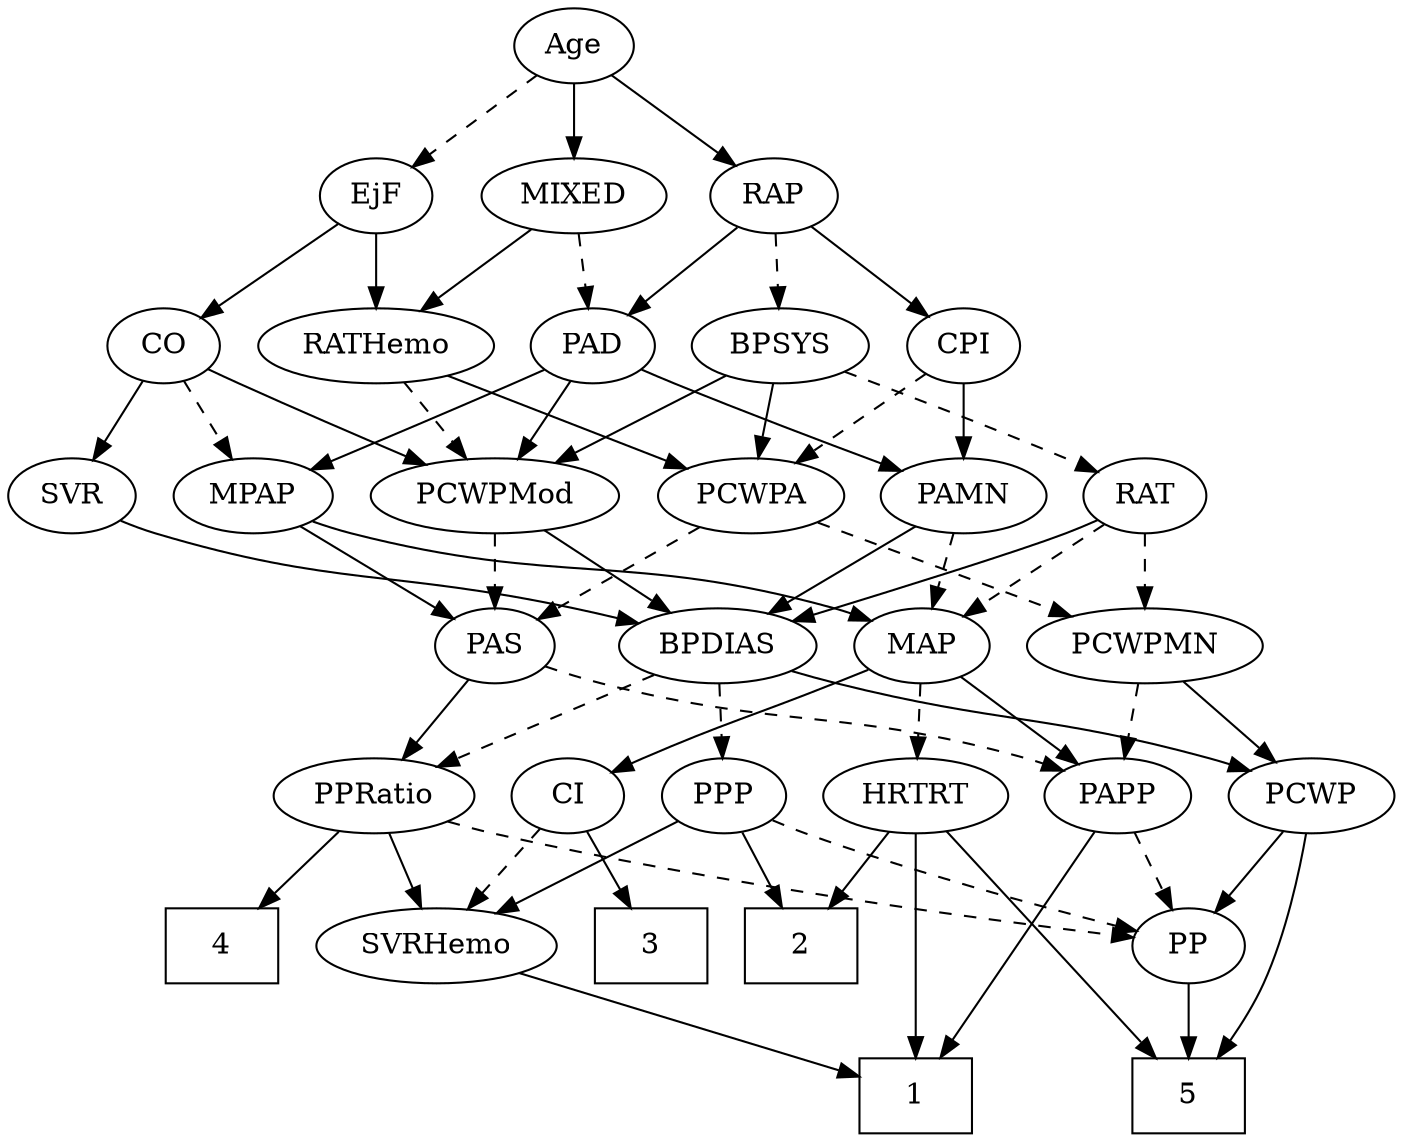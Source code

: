strict digraph {
	graph [bb="0,0,635.37,540"];
	node [label="\N"];
	1	[height=0.5,
		pos="242.42,18",
		shape=box,
		width=0.75];
	2	[height=0.5,
		pos="75.42,90",
		shape=box,
		width=0.75];
	3	[height=0.5,
		pos="147.42,90",
		shape=box,
		width=0.75];
	4	[height=0.5,
		pos="486.42,90",
		shape=box,
		width=0.75];
	5	[height=0.5,
		pos="375.42,18",
		shape=box,
		width=0.75];
	Age	[height=0.5,
		pos="345.42,522",
		width=0.75];
	EjF	[height=0.5,
		pos="432.42,450",
		width=0.75];
	Age -> EjF	[pos="e,415.7,464.46 362.19,507.5 375.07,497.14 393.05,482.67 407.6,470.97",
		style=dashed];
	RAP	[height=0.5,
		pos="255.42,450",
		width=0.77632];
	Age -> RAP	[pos="e,272.58,464.35 328.49,507.83 315,497.34 295.91,482.49 280.62,470.6",
		style=solid];
	MIXED	[height=0.5,
		pos="345.42,450",
		width=1.1193];
	Age -> MIXED	[pos="e,345.42,468.1 345.42,503.7 345.42,495.98 345.42,486.71 345.42,478.11",
		style=solid];
	CO	[height=0.5,
		pos="526.42,378",
		width=0.75];
	EjF -> CO	[pos="e,509.14,391.87 450.1,435.83 464.37,425.21 484.64,410.11 500.71,398.15",
		style=solid];
	RATHemo	[height=0.5,
		pos="432.42,378",
		width=1.3721];
	EjF -> RATHemo	[pos="e,432.42,396.1 432.42,431.7 432.42,423.98 432.42,414.71 432.42,406.11",
		style=solid];
	BPSYS	[height=0.5,
		pos="252.42,378",
		width=1.0471];
	RAP -> BPSYS	[pos="e,253.15,396.1 254.68,431.7 254.35,423.98 253.95,414.71 253.58,406.11",
		style=dashed];
	PAD	[height=0.5,
		pos="336.42,378",
		width=0.79437];
	RAP -> PAD	[pos="e,320.17,393.04 271.42,435.17 283.11,425.07 299.15,411.21 312.37,399.79",
		style=solid];
	CPI	[height=0.5,
		pos="169.42,378",
		width=0.75];
	RAP -> CPI	[pos="e,185.95,392.46 238.84,435.5 226.11,425.14 208.33,410.67 193.96,398.97",
		style=solid];
	MIXED -> PAD	[pos="e,338.62,396.1 343.2,431.7 342.2,423.98 341.01,414.71 339.91,406.11",
		style=dashed];
	MIXED -> RATHemo	[pos="e,412.98,394.64 364.3,433.81 376.22,424.22 391.81,411.67 405.07,401",
		style=solid];
	MPAP	[height=0.5,
		pos="526.42,306",
		width=0.97491];
	PAS	[height=0.5,
		pos="483.42,234",
		width=0.75];
	MPAP -> PAS	[pos="e,493.24,250.99 516.23,288.41 510.96,279.83 504.42,269.19 498.57,259.67",
		style=solid];
	MAP	[height=0.5,
		pos="175.42,234",
		width=0.84854];
	MPAP -> MAP	[pos="e,200.82,244.29 500.22,293.75 494.44,291.59 488.28,289.53 482.42,288 371.65,259.19 338.91,277.88 227.42,252 221.93,250.72 216.18,\
249.13 210.6,247.42",
		style=solid];
	RAT	[height=0.5,
		pos="222.42,306",
		width=0.75827];
	BPSYS -> RAT	[pos="e,229.62,323.79 245.16,360.05 241.69,351.97 237.47,342.12 233.61,333.11",
		style=dashed];
	PCWPMod	[height=0.5,
		pos="421.42,306",
		width=1.4443];
	BPSYS -> PCWPMod	[pos="e,389.28,320.31 279.95,365.6 307.07,354.36 348.86,337.06 379.99,324.16",
		style=solid];
	PCWPA	[height=0.5,
		pos="309.42,306",
		width=1.1555];
	BPSYS -> PCWPA	[pos="e,296.27,323.15 265.64,360.76 272.83,351.93 281.87,340.83 289.87,331.01",
		style=solid];
	PAD -> MPAP	[pos="e,499.5,317.63 358.77,366.56 363.87,364.3 369.3,361.99 374.42,360 421.57,341.65 434.81,341.12 482.42,324 484.93,323.1 487.52,322.15 \
490.12,321.18",
		style=solid];
	PAMN	[height=0.5,
		pos="140.42,306",
		width=1.011];
	PAD -> PAMN	[pos="e,168.57,317.63 314.3,366.31 309.45,364.11 304.3,361.89 299.42,360 250.27,340.96 236.26,341.14 186.42,324 183.7,323.07 180.9,322.08 \
178.09,321.08",
		style=solid];
	PAD -> PCWPMod	[pos="e,402.29,322.76 353.21,363.17 364.91,353.54 380.77,340.47 394.26,329.37",
		style=solid];
	CO -> MPAP	[pos="e,526.42,324.1 526.42,359.7 526.42,351.98 526.42,342.71 526.42,334.11",
		style=dashed];
	SVR	[height=0.5,
		pos="607.42,306",
		width=0.77632];
	CO -> SVR	[pos="e,591.45,320.8 542.42,363.17 554.18,353.01 570.36,339.03 583.63,327.56",
		style=solid];
	CO -> PCWPMod	[pos="e,444.43,322.34 507.65,364.49 492.44,354.35 470.68,339.84 452.83,327.94",
		style=solid];
	PPRatio	[height=0.5,
		pos="486.42,162",
		width=1.1013];
	PAS -> PPRatio	[pos="e,485.69,180.1 484.16,215.7 484.49,207.98 484.89,198.71 485.26,190.11",
		style=solid];
	PAPP	[height=0.5,
		pos="308.42,162",
		width=0.88464];
	PAS -> PAPP	[pos="e,333.07,173.41 462.24,222.61 457.41,220.35 452.26,218.03 447.42,216 404.62,198.08 392.64,196.89 349.42,180 347.18,179.12 344.88,\
178.21 342.56,177.28",
		style=dashed];
	BPDIAS	[height=0.5,
		pos="396.42,234",
		width=1.1735];
	PAMN -> BPDIAS	[pos="e,364.74,246.1 167.95,294.16 173.99,291.97 180.38,289.79 186.42,288 255.88,267.4 275.63,271.48 345.42,252 348.57,251.12 351.81,250.17 \
355.05,249.17",
		style=solid];
	PAMN -> MAP	[pos="e,167.18,251.47 148.71,288.41 152.86,280.13 157.96,269.92 162.59,260.66",
		style=dashed];
	RATHemo -> PCWPMod	[pos="e,424.11,324.1 429.7,359.7 428.49,351.98 427.03,342.71 425.68,334.11",
		style=dashed];
	RATHemo -> PCWPA	[pos="e,333.62,320.77 406.93,362.5 388.26,351.87 362.75,337.35 342.51,325.83",
		style=solid];
	CPI -> PAMN	[pos="e,147.44,323.96 162.55,360.41 159.2,352.34 155.1,342.43 151.34,333.35",
		style=solid];
	CPI -> PCWPA	[pos="e,283.05,320.18 190.38,366.52 212.39,355.51 247.4,338.01 273.77,324.82",
		style=dashed];
	PCWPMN	[height=0.5,
		pos="286.42,234",
		width=1.3902];
	RAT -> PCWPMN	[pos="e,271.53,251.29 235.99,290.15 244.3,281.07 255.11,269.24 264.6,258.87",
		style=dashed];
	RAT -> BPDIAS	[pos="e,365.19,246.24 244,294.49 248.72,292.28 253.72,290.01 258.42,288 290.68,274.21 327.84,260.03 355.47,249.82",
		style=solid];
	RAT -> MAP	[pos="e,186.37,251.31 211.75,289.12 205.95,280.47 198.63,269.58 192.09,259.83",
		style=dashed];
	SVR -> BPDIAS	[pos="e,428.46,245.88 585.73,294.4 580.76,292.14 575.45,289.88 570.42,288 517.07,268.06 501.78,269.01 447.42,252 444.35,251.04 441.18,\
250.03 437.99,249",
		style=solid];
	PCWPMod -> PAS	[pos="e,470.1,250.04 436.11,288.41 444.25,279.22 454.48,267.67 463.35,257.66",
		style=dashed];
	PCWPMod -> BPDIAS	[pos="e,402.59,252.28 415.37,288.05 412.55,280.18 409.14,270.62 405.99,261.79",
		style=solid];
	PCWPA -> PAS	[pos="e,462.22,245.33 340.38,293.86 368.52,283.56 411.08,267.53 447.42,252 449.23,251.23 451.09,250.41 452.95,249.58",
		style=dashed];
	PCWPA -> PCWPMN	[pos="e,292.1,252.28 303.85,288.05 301.26,280.18 298.12,270.62 295.22,261.79",
		style=dashed];
	PCWP	[height=0.5,
		pos="393.42,162",
		width=0.97491];
	PCWPMN -> PCWP	[pos="e,372.68,176.57 309.37,217.98 325.38,207.52 346.86,193.46 364.1,182.18",
		style=solid];
	PCWPMN -> PAPP	[pos="e,303.14,179.79 291.75,216.05 294.26,208.06 297.32,198.33 300.12,189.4",
		style=dashed];
	SVRHemo	[height=0.5,
		pos="242.42,90",
		width=1.3902];
	SVRHemo -> 1	[pos="e,242.42,36.104 242.42,71.697 242.42,63.983 242.42,54.712 242.42,46.112",
		style=solid];
	PPP	[height=0.5,
		pos="231.42,162",
		width=0.75];
	BPDIAS -> PPP	[pos="e,252.66,173.25 366.52,221.22 340.26,210.75 301.09,194.86 267.42,180 265.62,179.2 263.77,178.38 261.91,177.53",
		style=dashed];
	BPDIAS -> PPRatio	[pos="e,467.24,177.92 415.95,217.81 428.54,208.02 445.09,195.15 458.99,184.34",
		style=dashed];
	BPDIAS -> PCWP	[pos="e,394.15,180.1 395.68,215.7 395.35,207.98 394.95,198.71 394.58,190.11",
		style=solid];
	CI	[height=0.5,
		pos="159.42,162",
		width=0.75];
	MAP -> CI	[pos="e,163.37,180.28 171.55,216.05 169.77,208.26 167.61,198.82 165.61,190.08",
		style=solid];
	MAP -> PAPP	[pos="e,285.98,174.81 197.38,221.44 219.1,210.01 252.55,192.4 277.07,179.5",
		style=solid];
	HRTRT	[height=0.5,
		pos="47.42,162",
		width=1.1013];
	MAP -> HRTRT	[pos="e,71.865,176.37 153.71,221.13 133.77,210.22 103.93,193.9 80.935,181.33",
		style=dashed];
	PP	[height=0.5,
		pos="375.42,90",
		width=0.75];
	PP -> 5	[pos="e,375.42,36.104 375.42,71.697 375.42,63.983 375.42,54.712 375.42,46.112",
		style=solid];
	PPP -> 2	[pos="e,102.5,103.92 210.16,150.8 205.33,148.53 200.21,146.16 195.42,144 160.99,128.5 149.99,125.12 111.68,108.04",
		style=solid];
	PPP -> SVRHemo	[pos="e,239.71,108.28 234.08,144.05 235.29,136.35 236.76,127.03 238.12,118.36",
		style=solid];
	PPP -> PP	[pos="e,354.08,101.37 252.67,150.67 277.02,138.83 317.14,119.33 344.85,105.86",
		style=dashed];
	PPRatio -> 4	[pos="e,486.42,108.1 486.42,143.7 486.42,135.98 486.42,126.71 486.42,118.11",
		style=solid];
	PPRatio -> SVRHemo	[pos="e,282.24,100.97 456.21,150.15 450.02,148.04 443.53,145.89 437.42,144 388.39,128.85 331.73,113.71 292.17,103.52",
		style=solid];
	PPRatio -> PP	[pos="e,394.61,103.11 464.22,147 446.64,135.91 421.97,120.36 403.1,108.45",
		style=dashed];
	PCWP -> 5	[pos="e,391.03,36.226 401.67,144.35 409.49,126.29 419.02,96.711 411.42,72 408.41,62.215 402.91,52.616 397.1,44.334",
		style=solid];
	PCWP -> PP	[pos="e,379.74,107.79 389.06,144.05 387.03,136.14 384.56,126.54 382.28,117.69",
		style=solid];
	CI -> 3	[pos="e,150.38,108.28 156.51,144.05 155.19,136.35 153.6,127.03 152.11,118.36",
		style=solid];
	CI -> SVRHemo	[pos="e,223.74,106.76 175.82,147.17 187.24,137.54 202.73,124.47 215.9,113.37",
		style=dashed];
	PAPP -> 1	[pos="e,269.4,36.132 310.69,143.95 312.38,125.27 312.74,94.93 301.42,72 295.85,60.715 286.73,50.732 277.31,42.56",
		style=solid];
	PAPP -> PP	[pos="e,361.37,105.68 322.96,145.81 332.12,136.23 344.12,123.7 354.32,113.04",
		style=dashed];
	HRTRT -> 1	[pos="e,215.14,20.966 30.849,145.59 12.642,126.79 -11.758,94.712 6.4197,72 30.863,41.458 144.73,27.299 204.91,21.854",
		style=solid];
	HRTRT -> 2	[pos="e,68.51,108.28 54.198,144.05 57.349,136.18 61.173,126.62 64.702,117.79",
		style=solid];
	HRTRT -> 5	[pos="e,348.27,23.937 39.35,144.03 31.282,124.29 22.317,91.872 39.42,72 74.456,31.291 225.41,44.637 278.42,36 298.26,32.768 320.34,28.918 \
338.41,25.701",
		style=solid];
}
